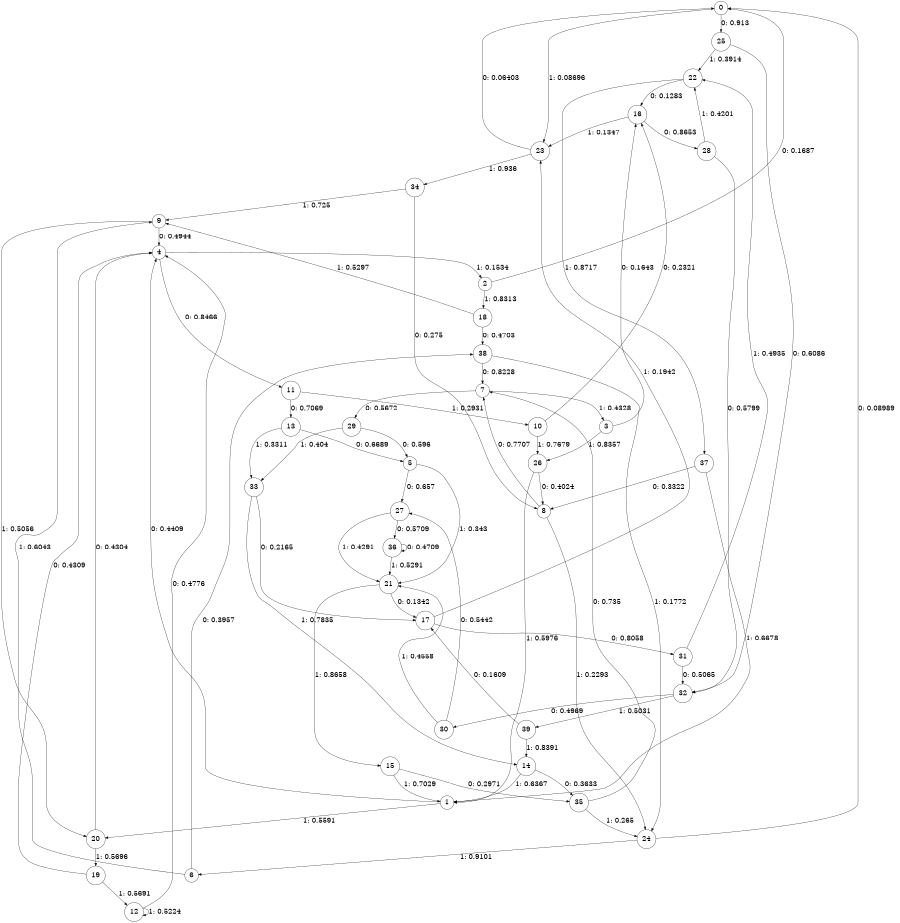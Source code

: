 digraph "ch34randomL6" {
size = "6,8.5";
ratio = "fill";
node [shape = circle];
node [fontsize = 24];
edge [fontsize = 24];
0 -> 25 [label = "0: 0.913    "];
0 -> 23 [label = "1: 0.08696  "];
1 -> 4 [label = "0: 0.4409   "];
1 -> 20 [label = "1: 0.5591   "];
2 -> 0 [label = "0: 0.1687   "];
2 -> 18 [label = "1: 0.8313   "];
3 -> 16 [label = "0: 0.1643   "];
3 -> 26 [label = "1: 0.8357   "];
4 -> 11 [label = "0: 0.8466   "];
4 -> 2 [label = "1: 0.1534   "];
5 -> 27 [label = "0: 0.657    "];
5 -> 21 [label = "1: 0.343    "];
6 -> 38 [label = "0: 0.3957   "];
6 -> 9 [label = "1: 0.6043   "];
7 -> 29 [label = "0: 0.5672   "];
7 -> 3 [label = "1: 0.4328   "];
8 -> 7 [label = "0: 0.7707   "];
8 -> 24 [label = "1: 0.2293   "];
9 -> 4 [label = "0: 0.4944   "];
9 -> 20 [label = "1: 0.5056   "];
10 -> 16 [label = "0: 0.2321   "];
10 -> 26 [label = "1: 0.7679   "];
11 -> 13 [label = "0: 0.7069   "];
11 -> 10 [label = "1: 0.2931   "];
12 -> 4 [label = "0: 0.4776   "];
12 -> 12 [label = "1: 0.5224   "];
13 -> 5 [label = "0: 0.6689   "];
13 -> 33 [label = "1: 0.3311   "];
14 -> 35 [label = "0: 0.3633   "];
14 -> 1 [label = "1: 0.6367   "];
15 -> 35 [label = "0: 0.2971   "];
15 -> 1 [label = "1: 0.7029   "];
16 -> 28 [label = "0: 0.8653   "];
16 -> 23 [label = "1: 0.1347   "];
17 -> 31 [label = "0: 0.8058   "];
17 -> 23 [label = "1: 0.1942   "];
18 -> 38 [label = "0: 0.4703   "];
18 -> 9 [label = "1: 0.5297   "];
19 -> 4 [label = "0: 0.4309   "];
19 -> 12 [label = "1: 0.5691   "];
20 -> 4 [label = "0: 0.4304   "];
20 -> 19 [label = "1: 0.5696   "];
21 -> 17 [label = "0: 0.1342   "];
21 -> 15 [label = "1: 0.8658   "];
22 -> 16 [label = "0: 0.1283   "];
22 -> 37 [label = "1: 0.8717   "];
23 -> 0 [label = "0: 0.06403  "];
23 -> 34 [label = "1: 0.936    "];
24 -> 0 [label = "0: 0.08989  "];
24 -> 6 [label = "1: 0.9101   "];
25 -> 32 [label = "0: 0.6086   "];
25 -> 22 [label = "1: 0.3914   "];
26 -> 8 [label = "0: 0.4024   "];
26 -> 1 [label = "1: 0.5976   "];
27 -> 36 [label = "0: 0.5709   "];
27 -> 21 [label = "1: 0.4291   "];
28 -> 32 [label = "0: 0.5799   "];
28 -> 22 [label = "1: 0.4201   "];
29 -> 5 [label = "0: 0.596    "];
29 -> 33 [label = "1: 0.404    "];
30 -> 27 [label = "0: 0.5442   "];
30 -> 21 [label = "1: 0.4558   "];
31 -> 32 [label = "0: 0.5065   "];
31 -> 22 [label = "1: 0.4935   "];
32 -> 30 [label = "0: 0.4969   "];
32 -> 39 [label = "1: 0.5031   "];
33 -> 17 [label = "0: 0.2165   "];
33 -> 14 [label = "1: 0.7835   "];
34 -> 8 [label = "0: 0.275    "];
34 -> 9 [label = "1: 0.725    "];
35 -> 7 [label = "0: 0.735    "];
35 -> 24 [label = "1: 0.265    "];
36 -> 36 [label = "0: 0.4709   "];
36 -> 21 [label = "1: 0.5291   "];
37 -> 8 [label = "0: 0.3322   "];
37 -> 1 [label = "1: 0.6678   "];
38 -> 7 [label = "0: 0.8228   "];
38 -> 24 [label = "1: 0.1772   "];
39 -> 17 [label = "0: 0.1609   "];
39 -> 14 [label = "1: 0.8391   "];
}